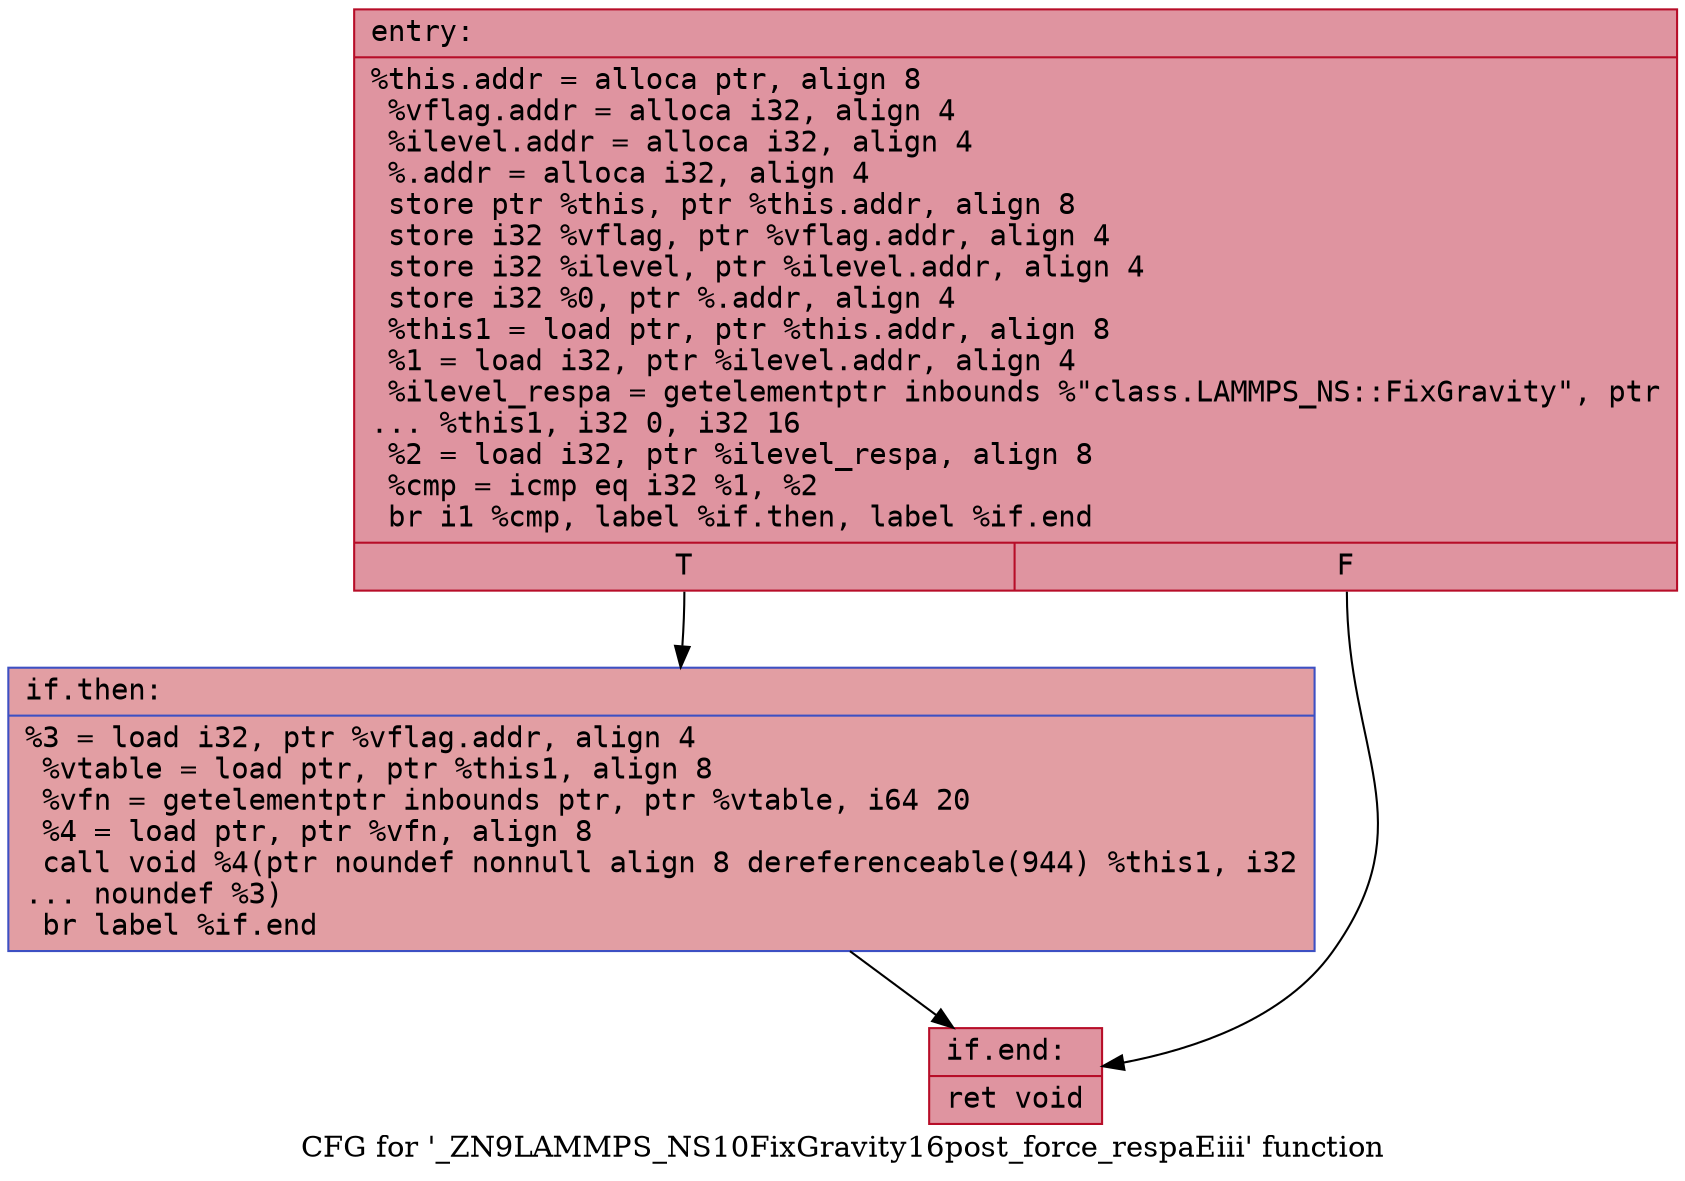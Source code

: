 digraph "CFG for '_ZN9LAMMPS_NS10FixGravity16post_force_respaEiii' function" {
	label="CFG for '_ZN9LAMMPS_NS10FixGravity16post_force_respaEiii' function";

	Node0x556d2fc7c650 [shape=record,color="#b70d28ff", style=filled, fillcolor="#b70d2870" fontname="Courier",label="{entry:\l|  %this.addr = alloca ptr, align 8\l  %vflag.addr = alloca i32, align 4\l  %ilevel.addr = alloca i32, align 4\l  %.addr = alloca i32, align 4\l  store ptr %this, ptr %this.addr, align 8\l  store i32 %vflag, ptr %vflag.addr, align 4\l  store i32 %ilevel, ptr %ilevel.addr, align 4\l  store i32 %0, ptr %.addr, align 4\l  %this1 = load ptr, ptr %this.addr, align 8\l  %1 = load i32, ptr %ilevel.addr, align 4\l  %ilevel_respa = getelementptr inbounds %\"class.LAMMPS_NS::FixGravity\", ptr\l... %this1, i32 0, i32 16\l  %2 = load i32, ptr %ilevel_respa, align 8\l  %cmp = icmp eq i32 %1, %2\l  br i1 %cmp, label %if.then, label %if.end\l|{<s0>T|<s1>F}}"];
	Node0x556d2fc7c650:s0 -> Node0x556d2fc87b50[tooltip="entry -> if.then\nProbability 50.00%" ];
	Node0x556d2fc7c650:s1 -> Node0x556d2fc87bc0[tooltip="entry -> if.end\nProbability 50.00%" ];
	Node0x556d2fc87b50 [shape=record,color="#3d50c3ff", style=filled, fillcolor="#be242e70" fontname="Courier",label="{if.then:\l|  %3 = load i32, ptr %vflag.addr, align 4\l  %vtable = load ptr, ptr %this1, align 8\l  %vfn = getelementptr inbounds ptr, ptr %vtable, i64 20\l  %4 = load ptr, ptr %vfn, align 8\l  call void %4(ptr noundef nonnull align 8 dereferenceable(944) %this1, i32\l... noundef %3)\l  br label %if.end\l}"];
	Node0x556d2fc87b50 -> Node0x556d2fc87bc0[tooltip="if.then -> if.end\nProbability 100.00%" ];
	Node0x556d2fc87bc0 [shape=record,color="#b70d28ff", style=filled, fillcolor="#b70d2870" fontname="Courier",label="{if.end:\l|  ret void\l}"];
}
